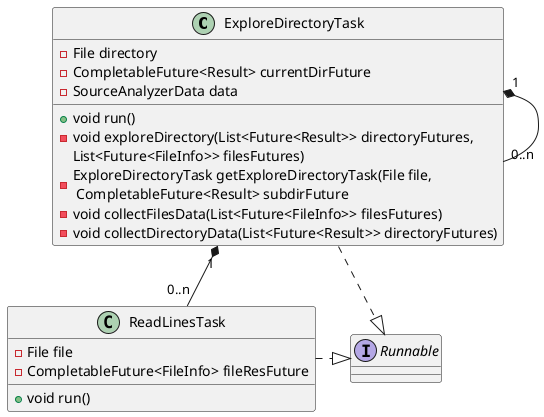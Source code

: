 @startuml

class ExploreDirectoryTask {
    {field} - File directory
    - CompletableFuture<Result> currentDirFuture
    - SourceAnalyzerData data
    + void run()
    - void exploreDirectory(List<Future<Result>> directoryFutures,
    List<Future<FileInfo>> filesFutures)
    - ExploreDirectoryTask getExploreDirectoryTask(File file, \n CompletableFuture<Result> subdirFuture
    - void collectFilesData(List<Future<FileInfo>> filesFutures)
    - void collectDirectoryData(List<Future<Result>> directoryFutures)
} 

class ReadLinesTask {
    {field} - File file
    - CompletableFuture<FileInfo> fileResFuture
    + void run()
}

interface Runnable {}

ExploreDirectoryTask "1" *-- "0..n" ReadLinesTask
ExploreDirectoryTask "1" *-- "0..n" ExploreDirectoryTask
ExploreDirectoryTask ..|> Runnable
ReadLinesTask .|> Runnable

@enduml